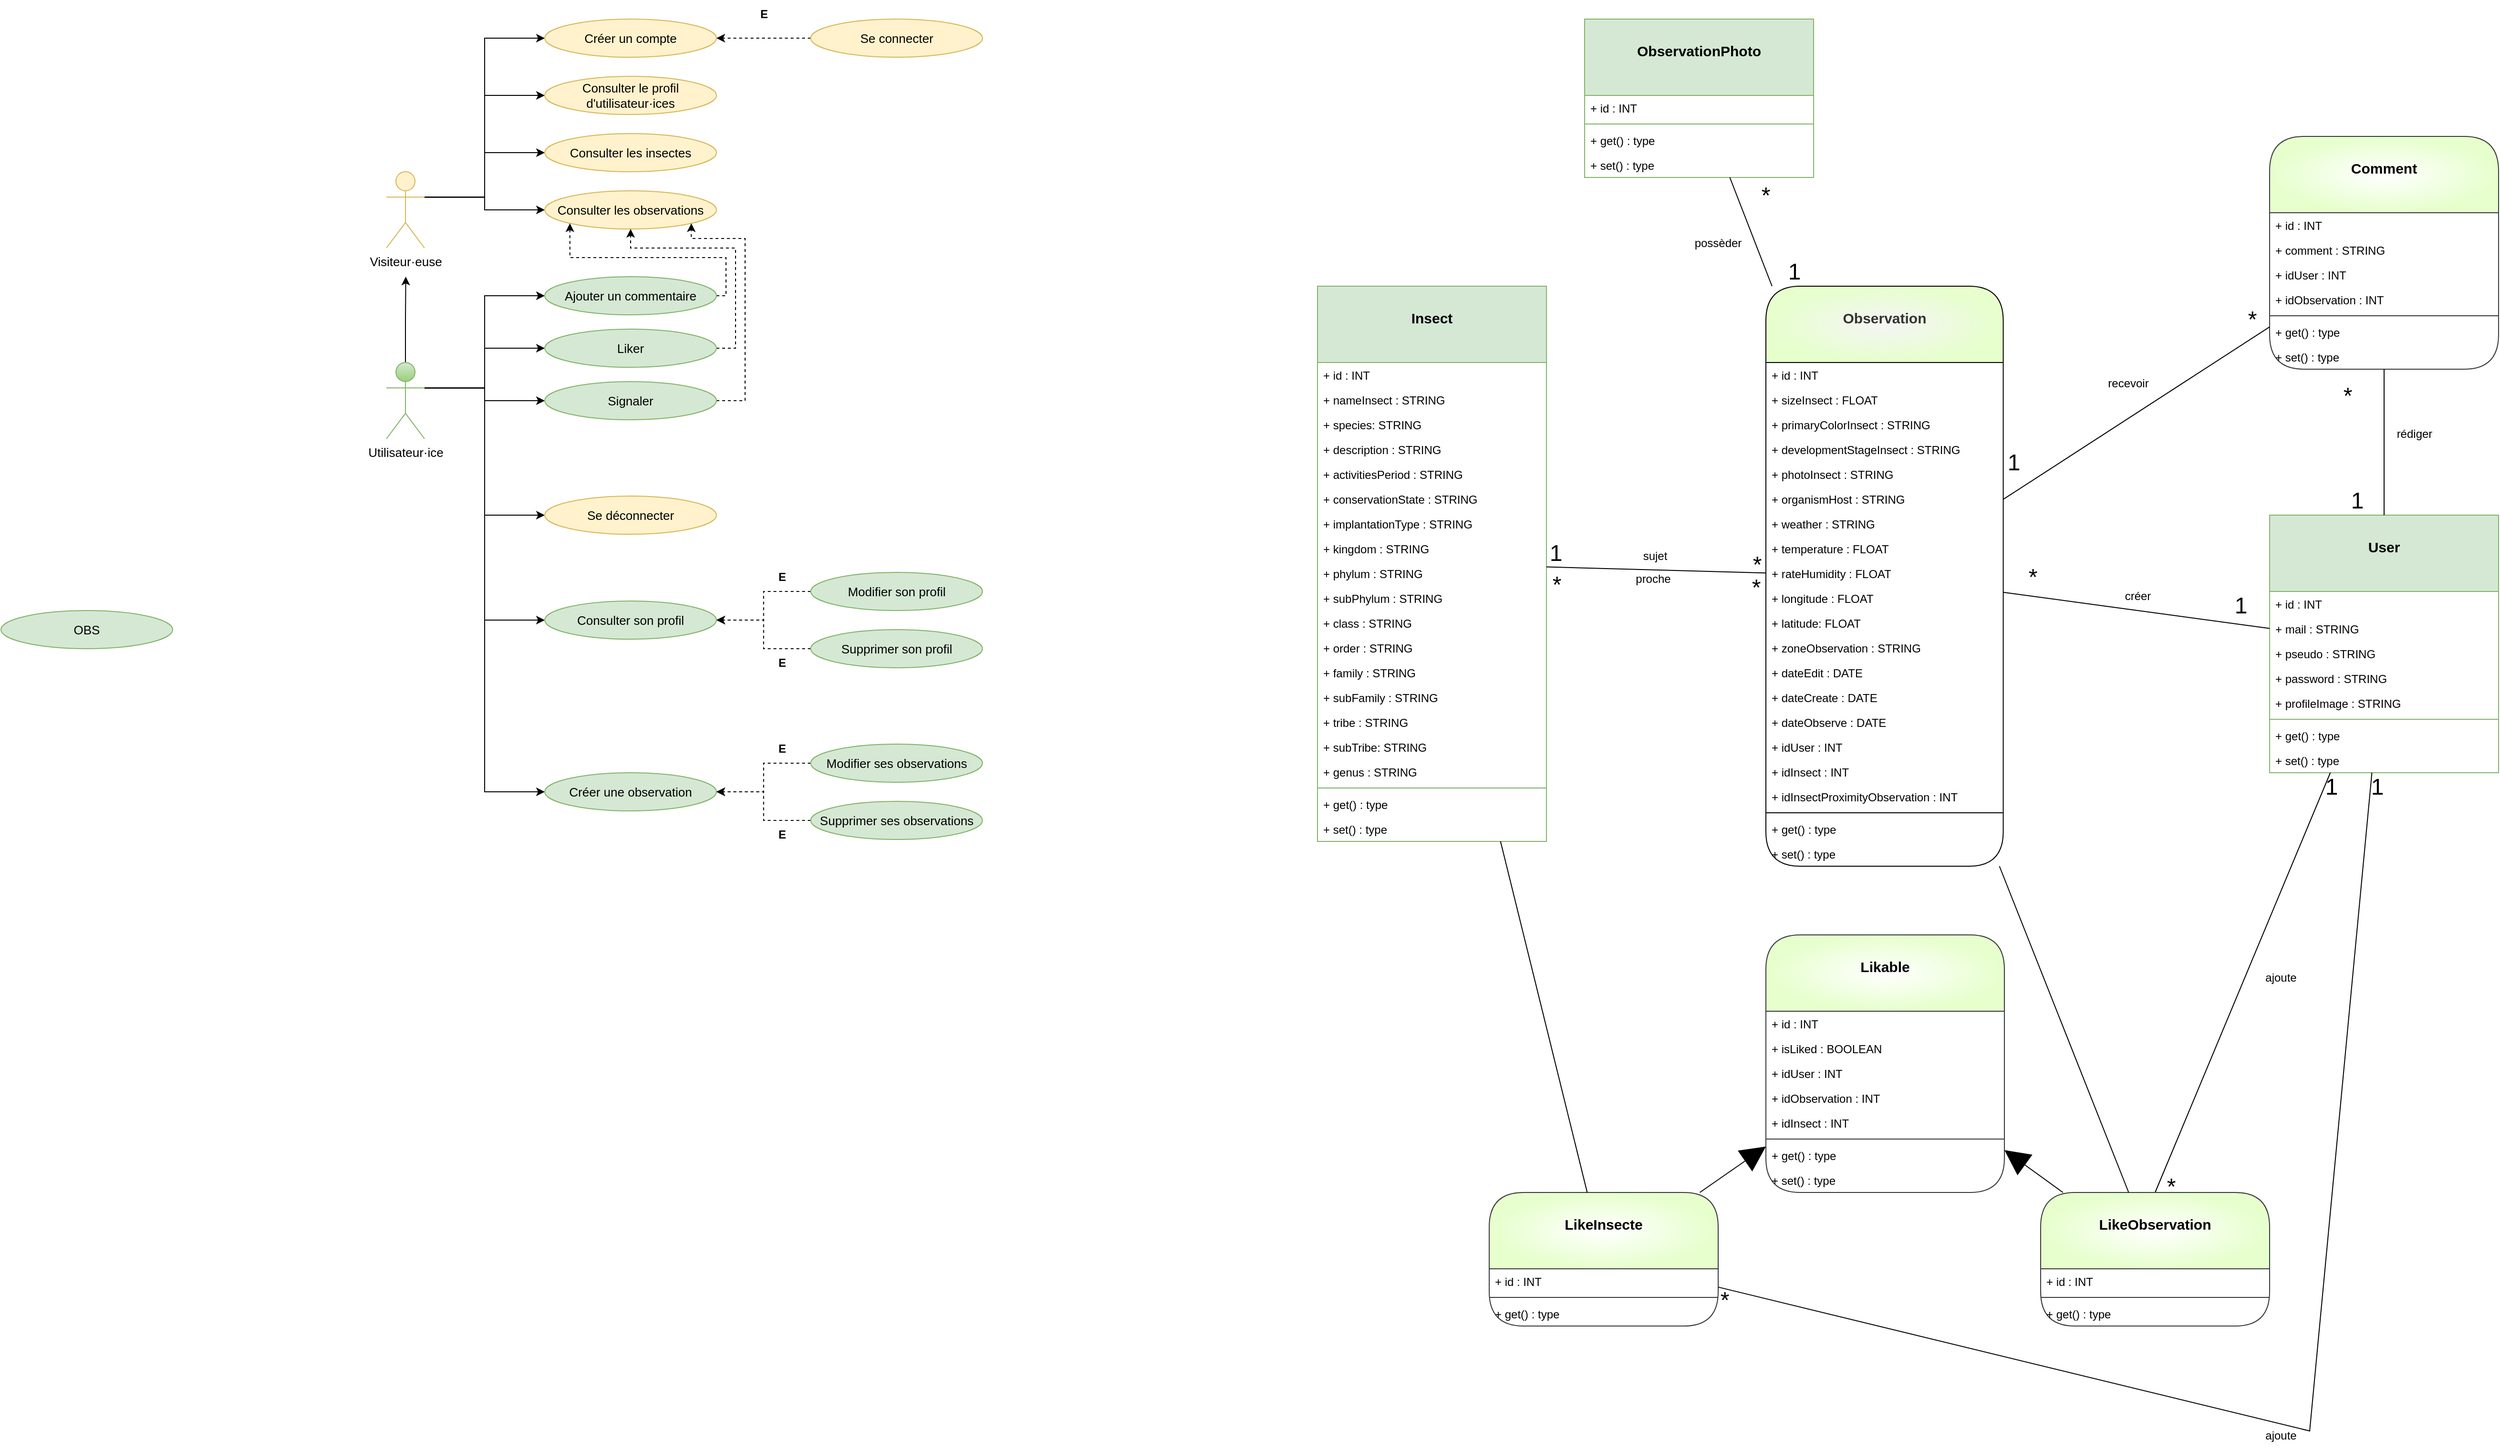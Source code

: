<mxfile version="24.7.16">
  <diagram name="Page-1" id="BztSv5vYyaznn4J2uIU8">
    <mxGraphModel dx="6563" dy="2984" grid="1" gridSize="10" guides="1" tooltips="1" connect="1" arrows="1" fold="1" page="1" pageScale="1" pageWidth="827" pageHeight="1169" math="0" shadow="0">
      <root>
        <mxCell id="0" />
        <mxCell id="1" parent="0" />
        <mxCell id="1fb4G6a68lEe6w4ixnyM-1" value="&lt;div&gt;&lt;font style=&quot;font-size: 15px;&quot;&gt;&lt;br&gt;&lt;/font&gt;&lt;/div&gt;&lt;div&gt;&lt;font style=&quot;font-size: 15px;&quot;&gt;Insect&lt;/font&gt;&lt;/div&gt;" style="swimlane;fontStyle=1;align=center;verticalAlign=top;childLayout=stackLayout;horizontal=1;startSize=80;horizontalStack=0;resizeParent=1;resizeParentMax=0;resizeLast=0;collapsible=1;marginBottom=0;whiteSpace=wrap;html=1;fillColor=#d5e8d4;strokeColor=#82b366;" parent="1" vertex="1">
          <mxGeometry x="1090" y="540" width="240" height="582" as="geometry" />
        </mxCell>
        <mxCell id="1fb4G6a68lEe6w4ixnyM-2" value="+ id : INT" style="text;strokeColor=none;fillColor=none;align=left;verticalAlign=top;spacingLeft=4;spacingRight=4;overflow=hidden;rotatable=0;points=[[0,0.5],[1,0.5]];portConstraint=eastwest;whiteSpace=wrap;html=1;" parent="1fb4G6a68lEe6w4ixnyM-1" vertex="1">
          <mxGeometry y="80" width="240" height="26" as="geometry" />
        </mxCell>
        <mxCell id="1fb4G6a68lEe6w4ixnyM-3" value="+ nameInsect : STRING" style="text;strokeColor=none;fillColor=none;align=left;verticalAlign=top;spacingLeft=4;spacingRight=4;overflow=hidden;rotatable=0;points=[[0,0.5],[1,0.5]];portConstraint=eastwest;whiteSpace=wrap;html=1;" parent="1fb4G6a68lEe6w4ixnyM-1" vertex="1">
          <mxGeometry y="106" width="240" height="26" as="geometry" />
        </mxCell>
        <mxCell id="1fb4G6a68lEe6w4ixnyM-4" value="+ species: STRING" style="text;strokeColor=none;fillColor=none;align=left;verticalAlign=top;spacingLeft=4;spacingRight=4;overflow=hidden;rotatable=0;points=[[0,0.5],[1,0.5]];portConstraint=eastwest;whiteSpace=wrap;html=1;" parent="1fb4G6a68lEe6w4ixnyM-1" vertex="1">
          <mxGeometry y="132" width="240" height="26" as="geometry" />
        </mxCell>
        <mxCell id="1fb4G6a68lEe6w4ixnyM-57" value="+ description : STRING" style="text;strokeColor=none;fillColor=none;align=left;verticalAlign=top;spacingLeft=4;spacingRight=4;overflow=hidden;rotatable=0;points=[[0,0.5],[1,0.5]];portConstraint=eastwest;whiteSpace=wrap;html=1;" parent="1fb4G6a68lEe6w4ixnyM-1" vertex="1">
          <mxGeometry y="158" width="240" height="26" as="geometry" />
        </mxCell>
        <mxCell id="1fb4G6a68lEe6w4ixnyM-35" value="+ activitiesPeriod : STRING" style="text;strokeColor=none;fillColor=none;align=left;verticalAlign=top;spacingLeft=4;spacingRight=4;overflow=hidden;rotatable=0;points=[[0,0.5],[1,0.5]];portConstraint=eastwest;whiteSpace=wrap;html=1;" parent="1fb4G6a68lEe6w4ixnyM-1" vertex="1">
          <mxGeometry y="184" width="240" height="26" as="geometry" />
        </mxCell>
        <mxCell id="1fb4G6a68lEe6w4ixnyM-62" value="+ conservationState : STRING" style="text;strokeColor=none;fillColor=none;align=left;verticalAlign=top;spacingLeft=4;spacingRight=4;overflow=hidden;rotatable=0;points=[[0,0.5],[1,0.5]];portConstraint=eastwest;whiteSpace=wrap;html=1;" parent="1fb4G6a68lEe6w4ixnyM-1" vertex="1">
          <mxGeometry y="210" width="240" height="26" as="geometry" />
        </mxCell>
        <mxCell id="1fb4G6a68lEe6w4ixnyM-63" value="+ implantationType : STRING" style="text;strokeColor=none;fillColor=none;align=left;verticalAlign=top;spacingLeft=4;spacingRight=4;overflow=hidden;rotatable=0;points=[[0,0.5],[1,0.5]];portConstraint=eastwest;whiteSpace=wrap;html=1;" parent="1fb4G6a68lEe6w4ixnyM-1" vertex="1">
          <mxGeometry y="236" width="240" height="26" as="geometry" />
        </mxCell>
        <mxCell id="1fb4G6a68lEe6w4ixnyM-5" value="+ kingdom : STRING" style="text;align=left;verticalAlign=top;spacingLeft=4;spacingRight=4;overflow=hidden;rotatable=0;points=[[0,0.5],[1,0.5]];portConstraint=eastwest;whiteSpace=wrap;html=1;" parent="1fb4G6a68lEe6w4ixnyM-1" vertex="1">
          <mxGeometry y="262" width="240" height="26" as="geometry" />
        </mxCell>
        <mxCell id="1fb4G6a68lEe6w4ixnyM-6" value="+ phylum : STRING" style="text;align=left;verticalAlign=top;spacingLeft=4;spacingRight=4;overflow=hidden;rotatable=0;points=[[0,0.5],[1,0.5]];portConstraint=eastwest;whiteSpace=wrap;html=1;" parent="1fb4G6a68lEe6w4ixnyM-1" vertex="1">
          <mxGeometry y="288" width="240" height="26" as="geometry" />
        </mxCell>
        <mxCell id="1fb4G6a68lEe6w4ixnyM-58" value="+ subPhylum : STRING" style="text;align=left;verticalAlign=top;spacingLeft=4;spacingRight=4;overflow=hidden;rotatable=0;points=[[0,0.5],[1,0.5]];portConstraint=eastwest;whiteSpace=wrap;html=1;" parent="1fb4G6a68lEe6w4ixnyM-1" vertex="1">
          <mxGeometry y="314" width="240" height="26" as="geometry" />
        </mxCell>
        <mxCell id="1fb4G6a68lEe6w4ixnyM-7" value="+&amp;nbsp;class : STRING" style="text;align=left;verticalAlign=top;spacingLeft=4;spacingRight=4;overflow=hidden;rotatable=0;points=[[0,0.5],[1,0.5]];portConstraint=eastwest;whiteSpace=wrap;html=1;" parent="1fb4G6a68lEe6w4ixnyM-1" vertex="1">
          <mxGeometry y="340" width="240" height="26" as="geometry" />
        </mxCell>
        <mxCell id="1fb4G6a68lEe6w4ixnyM-8" value="+&amp;nbsp;order : STRING" style="text;align=left;verticalAlign=top;spacingLeft=4;spacingRight=4;overflow=hidden;rotatable=0;points=[[0,0.5],[1,0.5]];portConstraint=eastwest;whiteSpace=wrap;html=1;" parent="1fb4G6a68lEe6w4ixnyM-1" vertex="1">
          <mxGeometry y="366" width="240" height="26" as="geometry" />
        </mxCell>
        <mxCell id="1fb4G6a68lEe6w4ixnyM-11" value="+&amp;nbsp;family : STRING" style="text;align=left;verticalAlign=top;spacingLeft=4;spacingRight=4;overflow=hidden;rotatable=0;points=[[0,0.5],[1,0.5]];portConstraint=eastwest;whiteSpace=wrap;html=1;" parent="1fb4G6a68lEe6w4ixnyM-1" vertex="1">
          <mxGeometry y="392" width="240" height="26" as="geometry" />
        </mxCell>
        <mxCell id="1fb4G6a68lEe6w4ixnyM-59" value="+ subFamily : STRING" style="text;align=left;verticalAlign=top;spacingLeft=4;spacingRight=4;overflow=hidden;rotatable=0;points=[[0,0.5],[1,0.5]];portConstraint=eastwest;whiteSpace=wrap;html=1;" parent="1fb4G6a68lEe6w4ixnyM-1" vertex="1">
          <mxGeometry y="418" width="240" height="26" as="geometry" />
        </mxCell>
        <mxCell id="1fb4G6a68lEe6w4ixnyM-60" value="+ tribe : STRING" style="text;align=left;verticalAlign=top;spacingLeft=4;spacingRight=4;overflow=hidden;rotatable=0;points=[[0,0.5],[1,0.5]];portConstraint=eastwest;whiteSpace=wrap;html=1;" parent="1fb4G6a68lEe6w4ixnyM-1" vertex="1">
          <mxGeometry y="444" width="240" height="26" as="geometry" />
        </mxCell>
        <mxCell id="1fb4G6a68lEe6w4ixnyM-61" value="+ subTribe: STRING" style="text;align=left;verticalAlign=top;spacingLeft=4;spacingRight=4;overflow=hidden;rotatable=0;points=[[0,0.5],[1,0.5]];portConstraint=eastwest;whiteSpace=wrap;html=1;" parent="1fb4G6a68lEe6w4ixnyM-1" vertex="1">
          <mxGeometry y="470" width="240" height="26" as="geometry" />
        </mxCell>
        <mxCell id="1fb4G6a68lEe6w4ixnyM-10" value="+ genus : STRING" style="text;align=left;verticalAlign=top;spacingLeft=4;spacingRight=4;overflow=hidden;rotatable=0;points=[[0,0.5],[1,0.5]];portConstraint=eastwest;whiteSpace=wrap;html=1;" parent="1fb4G6a68lEe6w4ixnyM-1" vertex="1">
          <mxGeometry y="496" width="240" height="26" as="geometry" />
        </mxCell>
        <mxCell id="1fb4G6a68lEe6w4ixnyM-12" value="" style="line;strokeWidth=1;fillColor=none;align=left;verticalAlign=middle;spacingTop=-1;spacingLeft=3;spacingRight=3;rotatable=0;labelPosition=right;points=[];portConstraint=eastwest;strokeColor=inherit;" parent="1fb4G6a68lEe6w4ixnyM-1" vertex="1">
          <mxGeometry y="522" width="240" height="8" as="geometry" />
        </mxCell>
        <mxCell id="1fb4G6a68lEe6w4ixnyM-13" value="+ get() : type" style="text;strokeColor=none;fillColor=none;align=left;verticalAlign=top;spacingLeft=4;spacingRight=4;overflow=hidden;rotatable=0;points=[[0,0.5],[1,0.5]];portConstraint=eastwest;whiteSpace=wrap;html=1;" parent="1fb4G6a68lEe6w4ixnyM-1" vertex="1">
          <mxGeometry y="530" width="240" height="26" as="geometry" />
        </mxCell>
        <mxCell id="XJs-50ZHC66t2jsVd8uo-133" value="+ set() : type" style="text;strokeColor=none;fillColor=none;align=left;verticalAlign=top;spacingLeft=4;spacingRight=4;overflow=hidden;rotatable=0;points=[[0,0.5],[1,0.5]];portConstraint=eastwest;whiteSpace=wrap;html=1;" parent="1fb4G6a68lEe6w4ixnyM-1" vertex="1">
          <mxGeometry y="556" width="240" height="26" as="geometry" />
        </mxCell>
        <mxCell id="1fb4G6a68lEe6w4ixnyM-14" value="&lt;div style=&quot;font-size: 15px;&quot;&gt;&lt;font style=&quot;font-size: 15px;&quot;&gt;&lt;br&gt;&lt;/font&gt;&lt;/div&gt;&lt;div style=&quot;font-size: 15px;&quot;&gt;&lt;font style=&quot;font-size: 15px;&quot;&gt;&lt;font style=&quot;font-size: 15px;&quot;&gt;User&lt;/font&gt;&lt;br&gt;&lt;/font&gt;&lt;/div&gt;" style="swimlane;fontStyle=1;align=center;verticalAlign=top;childLayout=stackLayout;horizontal=1;startSize=80;horizontalStack=0;resizeParent=1;resizeParentMax=0;resizeLast=0;collapsible=1;marginBottom=0;whiteSpace=wrap;html=1;fillColor=#d5e8d4;strokeColor=#82b366;" parent="1" vertex="1">
          <mxGeometry x="2088" y="780" width="240" height="270" as="geometry" />
        </mxCell>
        <mxCell id="1fb4G6a68lEe6w4ixnyM-15" value="+ id : INT" style="text;strokeColor=none;fillColor=none;align=left;verticalAlign=top;spacingLeft=4;spacingRight=4;overflow=hidden;rotatable=0;points=[[0,0.5],[1,0.5]];portConstraint=eastwest;whiteSpace=wrap;html=1;" parent="1fb4G6a68lEe6w4ixnyM-14" vertex="1">
          <mxGeometry y="80" width="240" height="26" as="geometry" />
        </mxCell>
        <mxCell id="1fb4G6a68lEe6w4ixnyM-16" value="+ mail : STRING" style="text;strokeColor=none;fillColor=none;align=left;verticalAlign=top;spacingLeft=4;spacingRight=4;overflow=hidden;rotatable=0;points=[[0,0.5],[1,0.5]];portConstraint=eastwest;whiteSpace=wrap;html=1;" parent="1fb4G6a68lEe6w4ixnyM-14" vertex="1">
          <mxGeometry y="106" width="240" height="26" as="geometry" />
        </mxCell>
        <mxCell id="1fb4G6a68lEe6w4ixnyM-17" value="+ pseudo : STRING" style="text;strokeColor=none;fillColor=none;align=left;verticalAlign=top;spacingLeft=4;spacingRight=4;overflow=hidden;rotatable=0;points=[[0,0.5],[1,0.5]];portConstraint=eastwest;whiteSpace=wrap;html=1;" parent="1fb4G6a68lEe6w4ixnyM-14" vertex="1">
          <mxGeometry y="132" width="240" height="26" as="geometry" />
        </mxCell>
        <mxCell id="1fb4G6a68lEe6w4ixnyM-18" value="+ password : STRING" style="text;strokeColor=none;fillColor=none;align=left;verticalAlign=top;spacingLeft=4;spacingRight=4;overflow=hidden;rotatable=0;points=[[0,0.5],[1,0.5]];portConstraint=eastwest;whiteSpace=wrap;html=1;" parent="1fb4G6a68lEe6w4ixnyM-14" vertex="1">
          <mxGeometry y="158" width="240" height="26" as="geometry" />
        </mxCell>
        <mxCell id="1fb4G6a68lEe6w4ixnyM-19" value="+ profileImage : STRING" style="text;strokeColor=none;fillColor=none;align=left;verticalAlign=top;spacingLeft=4;spacingRight=4;overflow=hidden;rotatable=0;points=[[0,0.5],[1,0.5]];portConstraint=eastwest;whiteSpace=wrap;html=1;" parent="1fb4G6a68lEe6w4ixnyM-14" vertex="1">
          <mxGeometry y="184" width="240" height="26" as="geometry" />
        </mxCell>
        <mxCell id="1fb4G6a68lEe6w4ixnyM-20" value="" style="line;strokeWidth=1;fillColor=none;align=left;verticalAlign=middle;spacingTop=-1;spacingLeft=3;spacingRight=3;rotatable=0;labelPosition=right;points=[];portConstraint=eastwest;strokeColor=inherit;" parent="1fb4G6a68lEe6w4ixnyM-14" vertex="1">
          <mxGeometry y="210" width="240" height="8" as="geometry" />
        </mxCell>
        <mxCell id="XJs-50ZHC66t2jsVd8uo-139" value="+ get() : type" style="text;strokeColor=none;fillColor=none;align=left;verticalAlign=top;spacingLeft=4;spacingRight=4;overflow=hidden;rotatable=0;points=[[0,0.5],[1,0.5]];portConstraint=eastwest;whiteSpace=wrap;html=1;" parent="1fb4G6a68lEe6w4ixnyM-14" vertex="1">
          <mxGeometry y="218" width="240" height="26" as="geometry" />
        </mxCell>
        <mxCell id="XJs-50ZHC66t2jsVd8uo-140" value="+ set() : type" style="text;strokeColor=none;fillColor=none;align=left;verticalAlign=top;spacingLeft=4;spacingRight=4;overflow=hidden;rotatable=0;points=[[0,0.5],[1,0.5]];portConstraint=eastwest;whiteSpace=wrap;html=1;" parent="1fb4G6a68lEe6w4ixnyM-14" vertex="1">
          <mxGeometry y="244" width="240" height="26" as="geometry" />
        </mxCell>
        <mxCell id="1fb4G6a68lEe6w4ixnyM-85" value="&lt;div style=&quot;font-size: 15px;&quot;&gt;&lt;br&gt;&lt;/div&gt;&lt;div style=&quot;font-size: 15px;&quot;&gt;Observation&lt;br&gt;&lt;/div&gt;" style="swimlane;fontStyle=1;align=center;verticalAlign=top;childLayout=stackLayout;horizontal=1;startSize=80;horizontalStack=0;resizeParent=1;resizeParentMax=0;resizeLast=0;collapsible=1;marginBottom=0;whiteSpace=wrap;html=1;rounded=1;shadow=0;glass=0;fillColor=#f5f5f5;fontColor=#333333;strokeColor=default;gradientColor=#E6FFCC;gradientDirection=radial;swimlaneFillColor=none;" parent="1" vertex="1">
          <mxGeometry x="1560" y="540" width="248.79" height="608" as="geometry" />
        </mxCell>
        <mxCell id="1fb4G6a68lEe6w4ixnyM-30" value="+ id : INT" style="text;strokeColor=none;fillColor=none;align=left;verticalAlign=top;spacingLeft=4;spacingRight=4;overflow=hidden;rotatable=0;points=[[0,0.5],[1,0.5]];portConstraint=eastwest;whiteSpace=wrap;html=1;" parent="1fb4G6a68lEe6w4ixnyM-85" vertex="1">
          <mxGeometry y="80" width="248.79" height="26" as="geometry" />
        </mxCell>
        <mxCell id="1fb4G6a68lEe6w4ixnyM-34" value="+ sizeInsect : FLOAT" style="text;strokeColor=none;fillColor=none;align=left;verticalAlign=top;spacingLeft=4;spacingRight=4;overflow=hidden;rotatable=0;points=[[0,0.5],[1,0.5]];portConstraint=eastwest;whiteSpace=wrap;html=1;" parent="1fb4G6a68lEe6w4ixnyM-85" vertex="1">
          <mxGeometry y="106" width="248.79" height="26" as="geometry" />
        </mxCell>
        <mxCell id="1fb4G6a68lEe6w4ixnyM-33" value="+ primaryColorInsect : STRING" style="text;strokeColor=none;fillColor=none;align=left;verticalAlign=top;spacingLeft=4;spacingRight=4;overflow=hidden;rotatable=0;points=[[0,0.5],[1,0.5]];portConstraint=eastwest;whiteSpace=wrap;html=1;" parent="1fb4G6a68lEe6w4ixnyM-85" vertex="1">
          <mxGeometry y="132" width="248.79" height="26" as="geometry" />
        </mxCell>
        <mxCell id="1fb4G6a68lEe6w4ixnyM-36" value="+ developmentStageInsect : STRING" style="text;strokeColor=none;fillColor=none;align=left;verticalAlign=top;spacingLeft=4;spacingRight=4;overflow=hidden;rotatable=0;points=[[0,0.5],[1,0.5]];portConstraint=eastwest;whiteSpace=wrap;html=1;" parent="1fb4G6a68lEe6w4ixnyM-85" vertex="1">
          <mxGeometry y="158" width="248.79" height="26" as="geometry" />
        </mxCell>
        <mxCell id="1fb4G6a68lEe6w4ixnyM-37" value="+ photoInsect : STRING" style="text;align=left;verticalAlign=top;spacingLeft=4;spacingRight=4;overflow=hidden;rotatable=0;points=[[0,0.5],[1,0.5]];portConstraint=eastwest;whiteSpace=wrap;html=1;" parent="1fb4G6a68lEe6w4ixnyM-85" vertex="1">
          <mxGeometry y="184" width="248.79" height="26" as="geometry" />
        </mxCell>
        <mxCell id="1fb4G6a68lEe6w4ixnyM-39" value="+&amp;nbsp;organismHost : STRING" style="text;strokeColor=none;fillColor=none;align=left;verticalAlign=top;spacingLeft=4;spacingRight=4;overflow=hidden;rotatable=0;points=[[0,0.5],[1,0.5]];portConstraint=eastwest;whiteSpace=wrap;html=1;" parent="1fb4G6a68lEe6w4ixnyM-85" vertex="1">
          <mxGeometry y="210" width="248.79" height="26" as="geometry" />
        </mxCell>
        <mxCell id="1fb4G6a68lEe6w4ixnyM-47" value="+ weather : STRING" style="text;strokeColor=none;fillColor=none;align=left;verticalAlign=top;spacingLeft=4;spacingRight=4;overflow=hidden;rotatable=0;points=[[0,0.5],[1,0.5]];portConstraint=eastwest;whiteSpace=wrap;html=1;" parent="1fb4G6a68lEe6w4ixnyM-85" vertex="1">
          <mxGeometry y="236" width="248.79" height="26" as="geometry" />
        </mxCell>
        <mxCell id="1fb4G6a68lEe6w4ixnyM-46" value="+&amp;nbsp;temperature : FLOAT" style="text;strokeColor=none;fillColor=none;align=left;verticalAlign=top;spacingLeft=4;spacingRight=4;overflow=hidden;rotatable=0;points=[[0,0.5],[1,0.5]];portConstraint=eastwest;whiteSpace=wrap;html=1;" parent="1fb4G6a68lEe6w4ixnyM-85" vertex="1">
          <mxGeometry y="262" width="248.79" height="26" as="geometry" />
        </mxCell>
        <mxCell id="1fb4G6a68lEe6w4ixnyM-45" value="+ rateHumidity : FLOAT" style="text;strokeColor=none;fillColor=none;align=left;verticalAlign=top;spacingLeft=4;spacingRight=4;overflow=hidden;rotatable=0;points=[[0,0.5],[1,0.5]];portConstraint=eastwest;whiteSpace=wrap;html=1;" parent="1fb4G6a68lEe6w4ixnyM-85" vertex="1">
          <mxGeometry y="288" width="248.79" height="26" as="geometry" />
        </mxCell>
        <mxCell id="1fb4G6a68lEe6w4ixnyM-44" value="+&amp;nbsp;longitude : FLOAT" style="text;strokeColor=none;fillColor=none;align=left;verticalAlign=top;spacingLeft=4;spacingRight=4;overflow=hidden;rotatable=0;points=[[0,0.5],[1,0.5]];portConstraint=eastwest;whiteSpace=wrap;html=1;" parent="1fb4G6a68lEe6w4ixnyM-85" vertex="1">
          <mxGeometry y="314" width="248.79" height="26" as="geometry" />
        </mxCell>
        <mxCell id="1fb4G6a68lEe6w4ixnyM-43" value="+&amp;nbsp;latitude: FLOAT" style="text;strokeColor=none;fillColor=none;align=left;verticalAlign=top;spacingLeft=4;spacingRight=4;overflow=hidden;rotatable=0;points=[[0,0.5],[1,0.5]];portConstraint=eastwest;whiteSpace=wrap;html=1;" parent="1fb4G6a68lEe6w4ixnyM-85" vertex="1">
          <mxGeometry y="340" width="248.79" height="26" as="geometry" />
        </mxCell>
        <mxCell id="1fb4G6a68lEe6w4ixnyM-42" value="+&amp;nbsp;zoneObservation : STRING" style="text;strokeColor=none;fillColor=none;align=left;verticalAlign=top;spacingLeft=4;spacingRight=4;overflow=hidden;rotatable=0;points=[[0,0.5],[1,0.5]];portConstraint=eastwest;whiteSpace=wrap;html=1;" parent="1fb4G6a68lEe6w4ixnyM-85" vertex="1">
          <mxGeometry y="366" width="248.79" height="26" as="geometry" />
        </mxCell>
        <mxCell id="1fb4G6a68lEe6w4ixnyM-51" value="+&amp;nbsp;dateEdit : DATE" style="text;strokeColor=none;fillColor=none;align=left;verticalAlign=top;spacingLeft=4;spacingRight=4;overflow=hidden;rotatable=0;points=[[0,0.5],[1,0.5]];portConstraint=eastwest;whiteSpace=wrap;html=1;" parent="1fb4G6a68lEe6w4ixnyM-85" vertex="1">
          <mxGeometry y="392" width="248.79" height="26" as="geometry" />
        </mxCell>
        <mxCell id="1fb4G6a68lEe6w4ixnyM-50" value="+&amp;nbsp;dateCreate : DATE" style="text;strokeColor=none;fillColor=none;align=left;verticalAlign=top;spacingLeft=4;spacingRight=4;overflow=hidden;rotatable=0;points=[[0,0.5],[1,0.5]];portConstraint=eastwest;whiteSpace=wrap;html=1;" parent="1fb4G6a68lEe6w4ixnyM-85" vertex="1">
          <mxGeometry y="418" width="248.79" height="26" as="geometry" />
        </mxCell>
        <mxCell id="1fb4G6a68lEe6w4ixnyM-49" value="+&amp;nbsp;dateObserve : DATE" style="text;strokeColor=none;fillColor=none;align=left;verticalAlign=top;spacingLeft=4;spacingRight=4;overflow=hidden;rotatable=0;points=[[0,0.5],[1,0.5]];portConstraint=eastwest;whiteSpace=wrap;html=1;" parent="1fb4G6a68lEe6w4ixnyM-85" vertex="1">
          <mxGeometry y="444" width="248.79" height="26" as="geometry" />
        </mxCell>
        <mxCell id="1fb4G6a68lEe6w4ixnyM-54" value="+ idUser : INT" style="text;strokeColor=none;fillColor=none;align=left;verticalAlign=top;spacingLeft=4;spacingRight=4;overflow=hidden;rotatable=0;points=[[0,0.5],[1,0.5]];portConstraint=eastwest;whiteSpace=wrap;html=1;" parent="1fb4G6a68lEe6w4ixnyM-85" vertex="1">
          <mxGeometry y="470" width="248.79" height="26" as="geometry" />
        </mxCell>
        <mxCell id="1fb4G6a68lEe6w4ixnyM-53" value="+ idInsect : INT" style="text;strokeColor=none;fillColor=none;align=left;verticalAlign=top;spacingLeft=4;spacingRight=4;overflow=hidden;rotatable=0;points=[[0,0.5],[1,0.5]];portConstraint=eastwest;whiteSpace=wrap;html=1;" parent="1fb4G6a68lEe6w4ixnyM-85" vertex="1">
          <mxGeometry y="496" width="248.79" height="26" as="geometry" />
        </mxCell>
        <mxCell id="1fb4G6a68lEe6w4ixnyM-40" value="+ idInsectProximityObservation : INT" style="text;align=left;verticalAlign=top;spacingLeft=4;spacingRight=4;overflow=hidden;rotatable=0;points=[[0,0.5],[1,0.5]];portConstraint=eastwest;whiteSpace=wrap;html=1;" parent="1fb4G6a68lEe6w4ixnyM-85" vertex="1">
          <mxGeometry y="522" width="248.79" height="26" as="geometry" />
        </mxCell>
        <mxCell id="1fb4G6a68lEe6w4ixnyM-87" value="" style="line;strokeWidth=1;fillColor=none;align=left;verticalAlign=middle;spacingTop=-1;spacingLeft=3;spacingRight=3;rotatable=0;labelPosition=right;points=[];portConstraint=eastwest;strokeColor=inherit;" parent="1fb4G6a68lEe6w4ixnyM-85" vertex="1">
          <mxGeometry y="548" width="248.79" height="8" as="geometry" />
        </mxCell>
        <mxCell id="XJs-50ZHC66t2jsVd8uo-134" value="+ get() : type" style="text;strokeColor=none;fillColor=none;align=left;verticalAlign=top;spacingLeft=4;spacingRight=4;overflow=hidden;rotatable=0;points=[[0,0.5],[1,0.5]];portConstraint=eastwest;whiteSpace=wrap;html=1;" parent="1fb4G6a68lEe6w4ixnyM-85" vertex="1">
          <mxGeometry y="556" width="248.79" height="26" as="geometry" />
        </mxCell>
        <mxCell id="XJs-50ZHC66t2jsVd8uo-135" value="+ set() : type" style="text;strokeColor=none;fillColor=none;align=left;verticalAlign=top;spacingLeft=4;spacingRight=4;overflow=hidden;rotatable=0;points=[[0,0.5],[1,0.5]];portConstraint=eastwest;whiteSpace=wrap;html=1;" parent="1fb4G6a68lEe6w4ixnyM-85" vertex="1">
          <mxGeometry y="582" width="248.79" height="26" as="geometry" />
        </mxCell>
        <mxCell id="XJs-50ZHC66t2jsVd8uo-6" style="edgeStyle=orthogonalEdgeStyle;rounded=0;orthogonalLoop=1;jettySize=auto;html=1;exitX=1;exitY=0.333;exitDx=0;exitDy=0;exitPerimeter=0;entryX=0;entryY=0.5;entryDx=0;entryDy=0;" parent="1" source="XJs-50ZHC66t2jsVd8uo-1" target="XJs-50ZHC66t2jsVd8uo-2" edge="1">
          <mxGeometry relative="1" as="geometry" />
        </mxCell>
        <mxCell id="XJs-50ZHC66t2jsVd8uo-17" style="edgeStyle=orthogonalEdgeStyle;rounded=0;orthogonalLoop=1;jettySize=auto;html=1;exitX=0.5;exitY=0;exitDx=0;exitDy=0;exitPerimeter=0;" parent="1" source="XJs-50ZHC66t2jsVd8uo-1" edge="1">
          <mxGeometry relative="1" as="geometry">
            <mxPoint x="134.333" y="530" as="targetPoint" />
          </mxGeometry>
        </mxCell>
        <mxCell id="XJs-50ZHC66t2jsVd8uo-24" style="edgeStyle=orthogonalEdgeStyle;rounded=0;orthogonalLoop=1;jettySize=auto;html=1;exitX=1;exitY=0.333;exitDx=0;exitDy=0;exitPerimeter=0;entryX=0;entryY=0.5;entryDx=0;entryDy=0;" parent="1" source="XJs-50ZHC66t2jsVd8uo-1" target="XJs-50ZHC66t2jsVd8uo-16" edge="1">
          <mxGeometry relative="1" as="geometry" />
        </mxCell>
        <mxCell id="XJs-50ZHC66t2jsVd8uo-43" style="edgeStyle=orthogonalEdgeStyle;rounded=0;orthogonalLoop=1;jettySize=auto;html=1;exitX=1;exitY=0.333;exitDx=0;exitDy=0;exitPerimeter=0;entryX=0;entryY=0.5;entryDx=0;entryDy=0;" parent="1" source="XJs-50ZHC66t2jsVd8uo-1" target="XJs-50ZHC66t2jsVd8uo-38" edge="1">
          <mxGeometry relative="1" as="geometry" />
        </mxCell>
        <mxCell id="XJs-50ZHC66t2jsVd8uo-58" style="edgeStyle=orthogonalEdgeStyle;rounded=0;orthogonalLoop=1;jettySize=auto;html=1;exitX=1;exitY=0.333;exitDx=0;exitDy=0;exitPerimeter=0;entryX=0;entryY=0.5;entryDx=0;entryDy=0;" parent="1" source="XJs-50ZHC66t2jsVd8uo-1" target="XJs-50ZHC66t2jsVd8uo-50" edge="1">
          <mxGeometry relative="1" as="geometry" />
        </mxCell>
        <mxCell id="XJs-50ZHC66t2jsVd8uo-59" style="edgeStyle=orthogonalEdgeStyle;rounded=0;orthogonalLoop=1;jettySize=auto;html=1;exitX=1;exitY=0.333;exitDx=0;exitDy=0;exitPerimeter=0;entryX=0;entryY=0.5;entryDx=0;entryDy=0;" parent="1" source="XJs-50ZHC66t2jsVd8uo-1" target="XJs-50ZHC66t2jsVd8uo-51" edge="1">
          <mxGeometry relative="1" as="geometry" />
        </mxCell>
        <mxCell id="XJs-50ZHC66t2jsVd8uo-60" style="edgeStyle=orthogonalEdgeStyle;rounded=0;orthogonalLoop=1;jettySize=auto;html=1;exitX=1;exitY=0.333;exitDx=0;exitDy=0;exitPerimeter=0;entryX=0;entryY=0.5;entryDx=0;entryDy=0;" parent="1" source="XJs-50ZHC66t2jsVd8uo-1" target="XJs-50ZHC66t2jsVd8uo-52" edge="1">
          <mxGeometry relative="1" as="geometry" />
        </mxCell>
        <mxCell id="XJs-50ZHC66t2jsVd8uo-1" value="Utilisateur·ice" style="shape=umlActor;verticalLabelPosition=bottom;verticalAlign=top;html=1;fontFamily=Helvetica;fontSize=13;fillColor=#d5e8d4;gradientColor=#97d077;strokeColor=#82b366;" parent="1" vertex="1">
          <mxGeometry x="114" y="620" width="40" height="80" as="geometry" />
        </mxCell>
        <mxCell id="XJs-50ZHC66t2jsVd8uo-2" value="Créer une observation" style="ellipse;whiteSpace=wrap;html=1;fontFamily=Helvetica;fontSize=13;fillColor=#d5e8d4;strokeColor=#82b366;" parent="1" vertex="1">
          <mxGeometry x="280" y="1050" width="180" height="40" as="geometry" />
        </mxCell>
        <mxCell id="XJs-50ZHC66t2jsVd8uo-7" style="edgeStyle=orthogonalEdgeStyle;rounded=0;orthogonalLoop=1;jettySize=auto;html=1;exitX=0;exitY=0.5;exitDx=0;exitDy=0;entryX=1;entryY=0.5;entryDx=0;entryDy=0;dashed=1;" parent="1" source="XJs-50ZHC66t2jsVd8uo-3" target="XJs-50ZHC66t2jsVd8uo-2" edge="1">
          <mxGeometry relative="1" as="geometry" />
        </mxCell>
        <mxCell id="XJs-50ZHC66t2jsVd8uo-3" value="Modifier ses observations" style="ellipse;whiteSpace=wrap;html=1;fontFamily=Helvetica;fontSize=13;fillColor=#d5e8d4;strokeColor=#82b366;" parent="1" vertex="1">
          <mxGeometry x="558.79" y="1020" width="180" height="40" as="geometry" />
        </mxCell>
        <mxCell id="XJs-50ZHC66t2jsVd8uo-8" style="edgeStyle=orthogonalEdgeStyle;rounded=0;orthogonalLoop=1;jettySize=auto;html=1;exitX=0;exitY=0.5;exitDx=0;exitDy=0;dashed=1;" parent="1" source="XJs-50ZHC66t2jsVd8uo-5" target="XJs-50ZHC66t2jsVd8uo-2" edge="1">
          <mxGeometry relative="1" as="geometry" />
        </mxCell>
        <mxCell id="XJs-50ZHC66t2jsVd8uo-5" value="&lt;font style=&quot;font-size: 13px;&quot;&gt;Supprimer ses observations&lt;/font&gt;" style="ellipse;whiteSpace=wrap;html=1;fontFamily=Helvetica;fontSize=13;fillColor=#d5e8d4;strokeColor=#82b366;" parent="1" vertex="1">
          <mxGeometry x="558.79" y="1080" width="180" height="40" as="geometry" />
        </mxCell>
        <mxCell id="XJs-50ZHC66t2jsVd8uo-9" value="E" style="text;html=1;align=center;verticalAlign=middle;whiteSpace=wrap;rounded=0;fillColor=none;fontStyle=1;" parent="1" vertex="1">
          <mxGeometry x="498.79" y="1010" width="60" height="30" as="geometry" />
        </mxCell>
        <mxCell id="XJs-50ZHC66t2jsVd8uo-11" value="E" style="text;html=1;align=center;verticalAlign=middle;whiteSpace=wrap;rounded=0;fillColor=none;fontStyle=1;" parent="1" vertex="1">
          <mxGeometry x="498.79" y="1100" width="60" height="30" as="geometry" />
        </mxCell>
        <mxCell id="XJs-50ZHC66t2jsVd8uo-18" style="edgeStyle=orthogonalEdgeStyle;rounded=0;orthogonalLoop=1;jettySize=auto;html=1;exitX=1;exitY=0.333;exitDx=0;exitDy=0;exitPerimeter=0;entryX=0;entryY=0.5;entryDx=0;entryDy=0;" parent="1" source="XJs-50ZHC66t2jsVd8uo-13" target="XJs-50ZHC66t2jsVd8uo-14" edge="1">
          <mxGeometry relative="1" as="geometry" />
        </mxCell>
        <mxCell id="XJs-50ZHC66t2jsVd8uo-35" style="edgeStyle=orthogonalEdgeStyle;rounded=0;orthogonalLoop=1;jettySize=auto;html=1;exitX=1;exitY=0.333;exitDx=0;exitDy=0;exitPerimeter=0;entryX=0;entryY=0.5;entryDx=0;entryDy=0;" parent="1" source="XJs-50ZHC66t2jsVd8uo-13" target="XJs-50ZHC66t2jsVd8uo-30" edge="1">
          <mxGeometry relative="1" as="geometry" />
        </mxCell>
        <mxCell id="XJs-50ZHC66t2jsVd8uo-36" style="edgeStyle=orthogonalEdgeStyle;rounded=0;orthogonalLoop=1;jettySize=auto;html=1;exitX=1;exitY=0.333;exitDx=0;exitDy=0;exitPerimeter=0;entryX=0;entryY=0.5;entryDx=0;entryDy=0;" parent="1" source="XJs-50ZHC66t2jsVd8uo-13" target="XJs-50ZHC66t2jsVd8uo-33" edge="1">
          <mxGeometry relative="1" as="geometry" />
        </mxCell>
        <mxCell id="XJs-50ZHC66t2jsVd8uo-37" style="edgeStyle=orthogonalEdgeStyle;rounded=0;orthogonalLoop=1;jettySize=auto;html=1;exitX=1;exitY=0.333;exitDx=0;exitDy=0;exitPerimeter=0;entryX=0;entryY=0.5;entryDx=0;entryDy=0;" parent="1" source="XJs-50ZHC66t2jsVd8uo-13" target="XJs-50ZHC66t2jsVd8uo-34" edge="1">
          <mxGeometry relative="1" as="geometry" />
        </mxCell>
        <mxCell id="XJs-50ZHC66t2jsVd8uo-13" value="Visiteur·euse" style="shape=umlActor;verticalLabelPosition=bottom;verticalAlign=top;html=1;fontFamily=Helvetica;fontSize=13;fillColor=#fff2cc;strokeColor=#d6b656;" parent="1" vertex="1">
          <mxGeometry x="114" y="420" width="40" height="80" as="geometry" />
        </mxCell>
        <mxCell id="XJs-50ZHC66t2jsVd8uo-14" value="Créer un compte" style="ellipse;whiteSpace=wrap;html=1;fontFamily=Helvetica;fontSize=13;fillColor=#fff2cc;strokeColor=#d6b656;" parent="1" vertex="1">
          <mxGeometry x="280" y="260" width="180" height="40" as="geometry" />
        </mxCell>
        <mxCell id="XJs-50ZHC66t2jsVd8uo-19" style="edgeStyle=orthogonalEdgeStyle;rounded=0;orthogonalLoop=1;jettySize=auto;html=1;exitX=0;exitY=0.5;exitDx=0;exitDy=0;entryX=1;entryY=0.5;entryDx=0;entryDy=0;dashed=1;" parent="1" source="XJs-50ZHC66t2jsVd8uo-15" target="XJs-50ZHC66t2jsVd8uo-14" edge="1">
          <mxGeometry relative="1" as="geometry" />
        </mxCell>
        <mxCell id="XJs-50ZHC66t2jsVd8uo-15" value="Se connecter" style="ellipse;whiteSpace=wrap;html=1;fontFamily=Helvetica;fontSize=13;fillColor=#fff2cc;strokeColor=#d6b656;" parent="1" vertex="1">
          <mxGeometry x="558.79" y="260" width="180" height="40" as="geometry" />
        </mxCell>
        <mxCell id="XJs-50ZHC66t2jsVd8uo-16" value="Se déconnecter" style="ellipse;whiteSpace=wrap;html=1;fontFamily=Helvetica;fontSize=13;fillColor=#fff2cc;strokeColor=#d6b656;" parent="1" vertex="1">
          <mxGeometry x="280" y="760" width="180" height="40" as="geometry" />
        </mxCell>
        <mxCell id="XJs-50ZHC66t2jsVd8uo-26" value="E" style="text;html=1;align=center;verticalAlign=middle;whiteSpace=wrap;rounded=0;fillColor=none;fontStyle=1;" parent="1" vertex="1">
          <mxGeometry x="480" y="240" width="60" height="30" as="geometry" />
        </mxCell>
        <mxCell id="XJs-50ZHC66t2jsVd8uo-30" value="Consulter les insectes" style="ellipse;whiteSpace=wrap;html=1;fontFamily=Helvetica;fontSize=13;fillColor=#fff2cc;strokeColor=#d6b656;" parent="1" vertex="1">
          <mxGeometry x="280" y="380" width="180" height="40" as="geometry" />
        </mxCell>
        <mxCell id="XJs-50ZHC66t2jsVd8uo-33" value="Consulter les observations" style="ellipse;whiteSpace=wrap;html=1;fontFamily=Helvetica;fontSize=13;fillColor=#fff2cc;strokeColor=#d6b656;" parent="1" vertex="1">
          <mxGeometry x="280" y="440" width="180" height="40" as="geometry" />
        </mxCell>
        <mxCell id="XJs-50ZHC66t2jsVd8uo-34" value="Consulter le profil d&#39;utilisateur·ices" style="ellipse;whiteSpace=wrap;html=1;fontFamily=Helvetica;fontSize=13;fillColor=#fff2cc;strokeColor=#d6b656;" parent="1" vertex="1">
          <mxGeometry x="280" y="320" width="180" height="40" as="geometry" />
        </mxCell>
        <mxCell id="XJs-50ZHC66t2jsVd8uo-38" value="Consulter son profil" style="ellipse;whiteSpace=wrap;html=1;fontFamily=Helvetica;fontSize=13;fillColor=#d5e8d4;strokeColor=#82b366;" parent="1" vertex="1">
          <mxGeometry x="280" y="870" width="180" height="40" as="geometry" />
        </mxCell>
        <mxCell id="XJs-50ZHC66t2jsVd8uo-40" style="edgeStyle=orthogonalEdgeStyle;rounded=0;orthogonalLoop=1;jettySize=auto;html=1;exitX=0;exitY=0.5;exitDx=0;exitDy=0;entryX=1;entryY=0.5;entryDx=0;entryDy=0;dashed=1;" parent="1" source="XJs-50ZHC66t2jsVd8uo-39" target="XJs-50ZHC66t2jsVd8uo-38" edge="1">
          <mxGeometry relative="1" as="geometry" />
        </mxCell>
        <mxCell id="XJs-50ZHC66t2jsVd8uo-39" value="Modifier son profil" style="ellipse;whiteSpace=wrap;html=1;fontFamily=Helvetica;fontSize=13;fillColor=#d5e8d4;strokeColor=#82b366;" parent="1" vertex="1">
          <mxGeometry x="558.79" y="840" width="180" height="40" as="geometry" />
        </mxCell>
        <mxCell id="XJs-50ZHC66t2jsVd8uo-46" style="edgeStyle=orthogonalEdgeStyle;rounded=0;orthogonalLoop=1;jettySize=auto;html=1;exitX=0;exitY=0.5;exitDx=0;exitDy=0;entryX=1;entryY=0.5;entryDx=0;entryDy=0;dashed=1;" parent="1" source="XJs-50ZHC66t2jsVd8uo-45" target="XJs-50ZHC66t2jsVd8uo-38" edge="1">
          <mxGeometry relative="1" as="geometry" />
        </mxCell>
        <mxCell id="XJs-50ZHC66t2jsVd8uo-45" value="Supprimer son profil" style="ellipse;whiteSpace=wrap;html=1;fontFamily=Helvetica;fontSize=13;fillColor=#d5e8d4;strokeColor=#82b366;" parent="1" vertex="1">
          <mxGeometry x="558.79" y="900" width="180" height="40" as="geometry" />
        </mxCell>
        <mxCell id="XJs-50ZHC66t2jsVd8uo-47" value="E" style="text;html=1;align=center;verticalAlign=middle;whiteSpace=wrap;rounded=0;fillColor=none;fontStyle=1;" parent="1" vertex="1">
          <mxGeometry x="498.79" y="830" width="60" height="30" as="geometry" />
        </mxCell>
        <mxCell id="XJs-50ZHC66t2jsVd8uo-48" value="E" style="text;html=1;align=center;verticalAlign=middle;whiteSpace=wrap;rounded=0;fillColor=none;fontStyle=1;" parent="1" vertex="1">
          <mxGeometry x="498.79" y="920" width="60" height="30" as="geometry" />
        </mxCell>
        <mxCell id="XJs-50ZHC66t2jsVd8uo-49" value="OBS" style="ellipse;whiteSpace=wrap;html=1;fontFamily=Helvetica;fontSize=13;fillColor=#d5e8d4;strokeColor=#82b366;" parent="1" vertex="1">
          <mxGeometry x="-290" y="880" width="180" height="40" as="geometry" />
        </mxCell>
        <mxCell id="XJs-50ZHC66t2jsVd8uo-55" style="edgeStyle=orthogonalEdgeStyle;rounded=0;orthogonalLoop=1;jettySize=auto;html=1;exitX=1;exitY=0.5;exitDx=0;exitDy=0;entryX=0;entryY=1;entryDx=0;entryDy=0;dashed=1;" parent="1" source="XJs-50ZHC66t2jsVd8uo-50" target="XJs-50ZHC66t2jsVd8uo-33" edge="1">
          <mxGeometry relative="1" as="geometry">
            <Array as="points">
              <mxPoint x="470" y="550" />
              <mxPoint x="470" y="510" />
              <mxPoint x="306" y="510" />
            </Array>
          </mxGeometry>
        </mxCell>
        <mxCell id="XJs-50ZHC66t2jsVd8uo-50" value="Ajouter un commentaire" style="ellipse;whiteSpace=wrap;html=1;fontFamily=Helvetica;fontSize=13;fillColor=#d5e8d4;strokeColor=#82b366;" parent="1" vertex="1">
          <mxGeometry x="280.0" y="530" width="180" height="40" as="geometry" />
        </mxCell>
        <mxCell id="XJs-50ZHC66t2jsVd8uo-56" style="edgeStyle=orthogonalEdgeStyle;rounded=0;orthogonalLoop=1;jettySize=auto;html=1;exitX=1;exitY=0.5;exitDx=0;exitDy=0;entryX=0.5;entryY=1;entryDx=0;entryDy=0;dashed=1;" parent="1" source="XJs-50ZHC66t2jsVd8uo-51" target="XJs-50ZHC66t2jsVd8uo-33" edge="1">
          <mxGeometry relative="1" as="geometry">
            <Array as="points">
              <mxPoint x="480" y="605" />
              <mxPoint x="480" y="500" />
              <mxPoint x="370" y="500" />
            </Array>
          </mxGeometry>
        </mxCell>
        <mxCell id="XJs-50ZHC66t2jsVd8uo-51" value="Liker" style="ellipse;whiteSpace=wrap;html=1;fontFamily=Helvetica;fontSize=13;fillColor=#d5e8d4;strokeColor=#82b366;" parent="1" vertex="1">
          <mxGeometry x="280.0" y="585" width="180" height="40" as="geometry" />
        </mxCell>
        <mxCell id="XJs-50ZHC66t2jsVd8uo-57" style="edgeStyle=orthogonalEdgeStyle;rounded=0;orthogonalLoop=1;jettySize=auto;html=1;exitX=1;exitY=0.5;exitDx=0;exitDy=0;entryX=1;entryY=1;entryDx=0;entryDy=0;dashed=1;" parent="1" source="XJs-50ZHC66t2jsVd8uo-52" target="XJs-50ZHC66t2jsVd8uo-33" edge="1">
          <mxGeometry relative="1" as="geometry">
            <Array as="points">
              <mxPoint x="490" y="660" />
              <mxPoint x="490" y="490" />
              <mxPoint x="434" y="490" />
            </Array>
          </mxGeometry>
        </mxCell>
        <mxCell id="XJs-50ZHC66t2jsVd8uo-52" value="Signaler" style="ellipse;whiteSpace=wrap;html=1;fontFamily=Helvetica;fontSize=13;fillColor=#d5e8d4;strokeColor=#82b366;" parent="1" vertex="1">
          <mxGeometry x="280.0" y="640" width="180" height="40" as="geometry" />
        </mxCell>
        <mxCell id="XJs-50ZHC66t2jsVd8uo-87" value="&lt;div&gt;&lt;font style=&quot;font-size: 15px;&quot;&gt;&lt;br&gt;&lt;/font&gt;&lt;/div&gt;&lt;div&gt;&lt;font style=&quot;font-size: 15px;&quot;&gt;Comment&lt;/font&gt;&lt;/div&gt;" style="swimlane;fontStyle=1;align=center;verticalAlign=top;childLayout=stackLayout;horizontal=1;startSize=80;horizontalStack=0;resizeParent=1;resizeParentMax=0;resizeLast=0;collapsible=1;marginBottom=0;whiteSpace=wrap;html=1;fillColor=#FFFFFF;strokeColor=#36393d;rounded=1;gradientColor=#E6FFCC;swimlaneFillColor=none;glass=0;gradientDirection=radial;" parent="1" vertex="1">
          <mxGeometry x="2088" y="383" width="240" height="244" as="geometry" />
        </mxCell>
        <mxCell id="XJs-50ZHC66t2jsVd8uo-88" value="&lt;div&gt;+ id : INT&lt;/div&gt;&lt;div&gt;&lt;br&gt;&lt;/div&gt;" style="text;strokeColor=none;fillColor=none;align=left;verticalAlign=top;spacingLeft=4;spacingRight=4;overflow=hidden;rotatable=0;points=[[0,0.5],[1,0.5]];portConstraint=eastwest;whiteSpace=wrap;html=1;" parent="XJs-50ZHC66t2jsVd8uo-87" vertex="1">
          <mxGeometry y="80" width="240" height="26" as="geometry" />
        </mxCell>
        <mxCell id="XJs-50ZHC66t2jsVd8uo-98" value="&lt;div&gt;+ comment : STRING&lt;br&gt;&lt;/div&gt;&lt;div&gt;&lt;br&gt;&lt;/div&gt;" style="text;strokeColor=none;fillColor=none;align=left;verticalAlign=top;spacingLeft=4;spacingRight=4;overflow=hidden;rotatable=0;points=[[0,0.5],[1,0.5]];portConstraint=eastwest;whiteSpace=wrap;html=1;" parent="XJs-50ZHC66t2jsVd8uo-87" vertex="1">
          <mxGeometry y="106" width="240" height="26" as="geometry" />
        </mxCell>
        <mxCell id="XJs-50ZHC66t2jsVd8uo-96" value="&lt;div&gt;+ idUser : INT&lt;/div&gt;&lt;div&gt;&lt;br&gt;&lt;/div&gt;" style="text;strokeColor=none;fillColor=none;align=left;verticalAlign=top;spacingLeft=4;spacingRight=4;overflow=hidden;rotatable=0;points=[[0,0.5],[1,0.5]];portConstraint=eastwest;whiteSpace=wrap;html=1;" parent="XJs-50ZHC66t2jsVd8uo-87" vertex="1">
          <mxGeometry y="132" width="240" height="26" as="geometry" />
        </mxCell>
        <mxCell id="XJs-50ZHC66t2jsVd8uo-97" value="&lt;div&gt;+ idObservation : INT&lt;/div&gt;&lt;div&gt;&lt;br&gt;&lt;/div&gt;" style="text;strokeColor=none;fillColor=none;align=left;verticalAlign=top;spacingLeft=4;spacingRight=4;overflow=hidden;rotatable=0;points=[[0,0.5],[1,0.5]];portConstraint=eastwest;whiteSpace=wrap;html=1;" parent="XJs-50ZHC66t2jsVd8uo-87" vertex="1">
          <mxGeometry y="158" width="240" height="26" as="geometry" />
        </mxCell>
        <mxCell id="XJs-50ZHC66t2jsVd8uo-93" value="" style="line;strokeWidth=1;fillColor=none;align=left;verticalAlign=middle;spacingTop=-1;spacingLeft=3;spacingRight=3;rotatable=0;labelPosition=right;points=[];portConstraint=eastwest;strokeColor=inherit;" parent="XJs-50ZHC66t2jsVd8uo-87" vertex="1">
          <mxGeometry y="184" width="240" height="8" as="geometry" />
        </mxCell>
        <mxCell id="XJs-50ZHC66t2jsVd8uo-138" value="+ get() : type" style="text;strokeColor=none;fillColor=none;align=left;verticalAlign=top;spacingLeft=4;spacingRight=4;overflow=hidden;rotatable=0;points=[[0,0.5],[1,0.5]];portConstraint=eastwest;whiteSpace=wrap;html=1;" parent="XJs-50ZHC66t2jsVd8uo-87" vertex="1">
          <mxGeometry y="192" width="240" height="26" as="geometry" />
        </mxCell>
        <mxCell id="XJs-50ZHC66t2jsVd8uo-137" value="+ set() : type" style="text;strokeColor=none;fillColor=none;align=left;verticalAlign=top;spacingLeft=4;spacingRight=4;overflow=hidden;rotatable=0;points=[[0,0.5],[1,0.5]];portConstraint=eastwest;whiteSpace=wrap;html=1;" parent="XJs-50ZHC66t2jsVd8uo-87" vertex="1">
          <mxGeometry y="218" width="240" height="26" as="geometry" />
        </mxCell>
        <mxCell id="XJs-50ZHC66t2jsVd8uo-99" value="" style="endArrow=none;html=1;rounded=0;strokeWidth=1;endFill=0;endSize=24;" parent="1" source="1fb4G6a68lEe6w4ixnyM-14" target="XJs-50ZHC66t2jsVd8uo-87" edge="1">
          <mxGeometry width="50" height="50" relative="1" as="geometry">
            <mxPoint x="2320" y="450" as="sourcePoint" />
            <mxPoint x="2340" y="760" as="targetPoint" />
          </mxGeometry>
        </mxCell>
        <mxCell id="XJs-50ZHC66t2jsVd8uo-104" value="" style="endArrow=none;html=1;rounded=0;strokeWidth=1;endFill=0;endSize=24;" parent="1" source="1fb4G6a68lEe6w4ixnyM-85" target="XJs-50ZHC66t2jsVd8uo-87" edge="1">
          <mxGeometry width="50" height="50" relative="1" as="geometry">
            <mxPoint x="1810" y="610" as="sourcePoint" />
            <mxPoint x="1860" y="740" as="targetPoint" />
          </mxGeometry>
        </mxCell>
        <mxCell id="XJs-50ZHC66t2jsVd8uo-105" value="*" style="text;html=1;align=center;verticalAlign=middle;whiteSpace=wrap;rounded=0;fontSize=24;" parent="1" vertex="1">
          <mxGeometry x="1521" y="817" width="60" height="30" as="geometry" />
        </mxCell>
        <mxCell id="XJs-50ZHC66t2jsVd8uo-106" value="1" style="text;html=1;align=center;verticalAlign=middle;whiteSpace=wrap;rounded=0;fontSize=24;" parent="1" vertex="1">
          <mxGeometry x="1310" y="805" width="60" height="30" as="geometry" />
        </mxCell>
        <mxCell id="XJs-50ZHC66t2jsVd8uo-107" value="*" style="text;html=1;align=center;verticalAlign=middle;whiteSpace=wrap;rounded=0;fontSize=24;" parent="1" vertex="1">
          <mxGeometry x="1810" y="830" width="60" height="30" as="geometry" />
        </mxCell>
        <mxCell id="XJs-50ZHC66t2jsVd8uo-108" value="1" style="text;html=1;align=center;verticalAlign=middle;whiteSpace=wrap;rounded=0;fontSize=24;" parent="1" vertex="1">
          <mxGeometry x="2028" y="860" width="60" height="30" as="geometry" />
        </mxCell>
        <mxCell id="XJs-50ZHC66t2jsVd8uo-111" value="" style="endArrow=none;endFill=0;endSize=24;html=1;rounded=0;" parent="1" source="1fb4G6a68lEe6w4ixnyM-85" target="1fb4G6a68lEe6w4ixnyM-1" edge="1">
          <mxGeometry width="160" relative="1" as="geometry">
            <mxPoint x="1809.2" y="359.75" as="sourcePoint" />
            <mxPoint x="1410" y="670" as="targetPoint" />
          </mxGeometry>
        </mxCell>
        <mxCell id="XJs-50ZHC66t2jsVd8uo-112" value="1" style="text;html=1;align=center;verticalAlign=middle;whiteSpace=wrap;rounded=0;fontSize=24;" parent="1" vertex="1">
          <mxGeometry x="1790" y="710" width="60" height="30" as="geometry" />
        </mxCell>
        <mxCell id="XJs-50ZHC66t2jsVd8uo-113" value="*" style="text;html=1;align=center;verticalAlign=middle;whiteSpace=wrap;rounded=0;fontSize=24;" parent="1" vertex="1">
          <mxGeometry x="2040" y="560" width="60" height="30" as="geometry" />
        </mxCell>
        <mxCell id="XJs-50ZHC66t2jsVd8uo-114" value="*" style="text;html=1;align=center;verticalAlign=middle;whiteSpace=wrap;rounded=0;fontSize=24;" parent="1" vertex="1">
          <mxGeometry x="2140" y="640" width="60" height="30" as="geometry" />
        </mxCell>
        <mxCell id="XJs-50ZHC66t2jsVd8uo-115" value="1" style="text;html=1;align=center;verticalAlign=middle;whiteSpace=wrap;rounded=0;fontSize=24;" parent="1" vertex="1">
          <mxGeometry x="2150" y="750" width="60" height="30" as="geometry" />
        </mxCell>
        <mxCell id="XJs-50ZHC66t2jsVd8uo-141" value="&lt;div style=&quot;font-size: 15px;&quot;&gt;&lt;font style=&quot;font-size: 15px;&quot;&gt;&lt;br&gt;&lt;/font&gt;&lt;/div&gt;&lt;div style=&quot;font-size: 15px;&quot;&gt;&lt;font style=&quot;font-size: 15px;&quot;&gt;&lt;font style=&quot;font-size: 15px;&quot;&gt;ObservationPhoto&lt;/font&gt;&lt;br&gt;&lt;/font&gt;&lt;/div&gt;" style="swimlane;fontStyle=1;align=center;verticalAlign=top;childLayout=stackLayout;horizontal=1;startSize=80;horizontalStack=0;resizeParent=1;resizeParentMax=0;resizeLast=0;collapsible=1;marginBottom=0;whiteSpace=wrap;html=1;fillColor=#d5e8d4;strokeColor=#82b366;" parent="1" vertex="1">
          <mxGeometry x="1370" y="260" width="240" height="166" as="geometry" />
        </mxCell>
        <mxCell id="XJs-50ZHC66t2jsVd8uo-142" value="+ id : INT" style="text;strokeColor=none;fillColor=none;align=left;verticalAlign=top;spacingLeft=4;spacingRight=4;overflow=hidden;rotatable=0;points=[[0,0.5],[1,0.5]];portConstraint=eastwest;whiteSpace=wrap;html=1;" parent="XJs-50ZHC66t2jsVd8uo-141" vertex="1">
          <mxGeometry y="80" width="240" height="26" as="geometry" />
        </mxCell>
        <mxCell id="XJs-50ZHC66t2jsVd8uo-147" value="" style="line;strokeWidth=1;fillColor=none;align=left;verticalAlign=middle;spacingTop=-1;spacingLeft=3;spacingRight=3;rotatable=0;labelPosition=right;points=[];portConstraint=eastwest;strokeColor=inherit;" parent="XJs-50ZHC66t2jsVd8uo-141" vertex="1">
          <mxGeometry y="106" width="240" height="8" as="geometry" />
        </mxCell>
        <mxCell id="XJs-50ZHC66t2jsVd8uo-148" value="+ get() : type" style="text;strokeColor=none;fillColor=none;align=left;verticalAlign=top;spacingLeft=4;spacingRight=4;overflow=hidden;rotatable=0;points=[[0,0.5],[1,0.5]];portConstraint=eastwest;whiteSpace=wrap;html=1;" parent="XJs-50ZHC66t2jsVd8uo-141" vertex="1">
          <mxGeometry y="114" width="240" height="26" as="geometry" />
        </mxCell>
        <mxCell id="XJs-50ZHC66t2jsVd8uo-149" value="+ set() : type" style="text;strokeColor=none;fillColor=none;align=left;verticalAlign=top;spacingLeft=4;spacingRight=4;overflow=hidden;rotatable=0;points=[[0,0.5],[1,0.5]];portConstraint=eastwest;whiteSpace=wrap;html=1;" parent="XJs-50ZHC66t2jsVd8uo-141" vertex="1">
          <mxGeometry y="140" width="240" height="26" as="geometry" />
        </mxCell>
        <mxCell id="XJs-50ZHC66t2jsVd8uo-151" value="*" style="text;html=1;align=center;verticalAlign=middle;whiteSpace=wrap;rounded=0;fontSize=24;" parent="1" vertex="1">
          <mxGeometry x="1530" y="430" width="60" height="30" as="geometry" />
        </mxCell>
        <mxCell id="XJs-50ZHC66t2jsVd8uo-152" value="1" style="text;html=1;align=center;verticalAlign=middle;whiteSpace=wrap;rounded=0;fontSize=24;" parent="1" vertex="1">
          <mxGeometry x="1560" y="510" width="60" height="30" as="geometry" />
        </mxCell>
        <mxCell id="XJs-50ZHC66t2jsVd8uo-159" value="&lt;div&gt;&lt;font style=&quot;font-size: 15px;&quot;&gt;&lt;br&gt;&lt;/font&gt;&lt;/div&gt;&lt;div&gt;&lt;font style=&quot;font-size: 15px;&quot;&gt;Likable&lt;/font&gt;&lt;/div&gt;" style="swimlane;fontStyle=1;align=center;verticalAlign=top;childLayout=stackLayout;horizontal=1;startSize=80;horizontalStack=0;resizeParent=1;resizeParentMax=0;resizeLast=0;collapsible=1;marginBottom=0;whiteSpace=wrap;html=1;fillColor=#FFFFFF;strokeColor=#36393d;rounded=1;gradientColor=#E6FFCC;swimlaneFillColor=none;glass=0;gradientDirection=radial;" parent="1" vertex="1">
          <mxGeometry x="1560" y="1220" width="250" height="270" as="geometry" />
        </mxCell>
        <mxCell id="XJs-50ZHC66t2jsVd8uo-160" value="&lt;div&gt;+ id : INT&lt;/div&gt;&lt;div&gt;&lt;br&gt;&lt;/div&gt;" style="text;strokeColor=none;fillColor=none;align=left;verticalAlign=top;spacingLeft=4;spacingRight=4;overflow=hidden;rotatable=0;points=[[0,0.5],[1,0.5]];portConstraint=eastwest;whiteSpace=wrap;html=1;" parent="XJs-50ZHC66t2jsVd8uo-159" vertex="1">
          <mxGeometry y="80" width="250" height="26" as="geometry" />
        </mxCell>
        <mxCell id="XJs-50ZHC66t2jsVd8uo-161" value="&lt;div&gt;+ isLiked : BOOLEAN&lt;br&gt;&lt;/div&gt;&lt;div&gt;&lt;br&gt;&lt;/div&gt;" style="text;strokeColor=none;fillColor=none;align=left;verticalAlign=top;spacingLeft=4;spacingRight=4;overflow=hidden;rotatable=0;points=[[0,0.5],[1,0.5]];portConstraint=eastwest;whiteSpace=wrap;html=1;" parent="XJs-50ZHC66t2jsVd8uo-159" vertex="1">
          <mxGeometry y="106" width="250" height="26" as="geometry" />
        </mxCell>
        <mxCell id="XJs-50ZHC66t2jsVd8uo-162" value="&lt;div&gt;+ idUser : INT&lt;/div&gt;&lt;div&gt;&lt;br&gt;&lt;/div&gt;" style="text;strokeColor=none;fillColor=none;align=left;verticalAlign=top;spacingLeft=4;spacingRight=4;overflow=hidden;rotatable=0;points=[[0,0.5],[1,0.5]];portConstraint=eastwest;whiteSpace=wrap;html=1;" parent="XJs-50ZHC66t2jsVd8uo-159" vertex="1">
          <mxGeometry y="132" width="250" height="26" as="geometry" />
        </mxCell>
        <mxCell id="XJs-50ZHC66t2jsVd8uo-163" value="&lt;div&gt;+ idObservation : INT&lt;/div&gt;&lt;div&gt;&lt;br&gt;&lt;/div&gt;" style="text;strokeColor=none;fillColor=none;align=left;verticalAlign=top;spacingLeft=4;spacingRight=4;overflow=hidden;rotatable=0;points=[[0,0.5],[1,0.5]];portConstraint=eastwest;whiteSpace=wrap;html=1;" parent="XJs-50ZHC66t2jsVd8uo-159" vertex="1">
          <mxGeometry y="158" width="250" height="26" as="geometry" />
        </mxCell>
        <mxCell id="XJs-50ZHC66t2jsVd8uo-185" value="&lt;div&gt;+ idInsect : INT&lt;/div&gt;&lt;div&gt;&lt;br&gt;&lt;/div&gt;" style="text;strokeColor=none;fillColor=none;align=left;verticalAlign=top;spacingLeft=4;spacingRight=4;overflow=hidden;rotatable=0;points=[[0,0.5],[1,0.5]];portConstraint=eastwest;whiteSpace=wrap;html=1;" parent="XJs-50ZHC66t2jsVd8uo-159" vertex="1">
          <mxGeometry y="184" width="250" height="26" as="geometry" />
        </mxCell>
        <mxCell id="XJs-50ZHC66t2jsVd8uo-164" value="" style="line;strokeWidth=1;fillColor=none;align=left;verticalAlign=middle;spacingTop=-1;spacingLeft=3;spacingRight=3;rotatable=0;labelPosition=right;points=[];portConstraint=eastwest;strokeColor=inherit;" parent="XJs-50ZHC66t2jsVd8uo-159" vertex="1">
          <mxGeometry y="210" width="250" height="8" as="geometry" />
        </mxCell>
        <mxCell id="XJs-50ZHC66t2jsVd8uo-165" value="+ get() : type" style="text;strokeColor=none;fillColor=none;align=left;verticalAlign=top;spacingLeft=4;spacingRight=4;overflow=hidden;rotatable=0;points=[[0,0.5],[1,0.5]];portConstraint=eastwest;whiteSpace=wrap;html=1;" parent="XJs-50ZHC66t2jsVd8uo-159" vertex="1">
          <mxGeometry y="218" width="250" height="26" as="geometry" />
        </mxCell>
        <mxCell id="XJs-50ZHC66t2jsVd8uo-166" value="+ set() : type" style="text;strokeColor=none;fillColor=none;align=left;verticalAlign=top;spacingLeft=4;spacingRight=4;overflow=hidden;rotatable=0;points=[[0,0.5],[1,0.5]];portConstraint=eastwest;whiteSpace=wrap;html=1;" parent="XJs-50ZHC66t2jsVd8uo-159" vertex="1">
          <mxGeometry y="244" width="250" height="26" as="geometry" />
        </mxCell>
        <mxCell id="XJs-50ZHC66t2jsVd8uo-167" value="" style="endArrow=none;html=1;rounded=0;strokeWidth=1;endFill=0;endSize=24;entryX=0.5;entryY=0;entryDx=0;entryDy=0;" parent="1" source="1fb4G6a68lEe6w4ixnyM-14" target="1mGO9GBIoWILEAqT3WhJ-13" edge="1">
          <mxGeometry width="50" height="50" relative="1" as="geometry">
            <mxPoint x="2333" y="740.5" as="sourcePoint" />
            <mxPoint x="2223" y="943.5" as="targetPoint" />
          </mxGeometry>
        </mxCell>
        <mxCell id="XJs-50ZHC66t2jsVd8uo-168" value="" style="endArrow=block;html=1;rounded=0;strokeWidth=1;endFill=1;endSize=24;" parent="1" source="1mGO9GBIoWILEAqT3WhJ-2" target="XJs-50ZHC66t2jsVd8uo-159" edge="1">
          <mxGeometry width="50" height="50" relative="1" as="geometry">
            <mxPoint x="2150" y="980" as="sourcePoint" />
            <mxPoint x="1855" y="998" as="targetPoint" />
          </mxGeometry>
        </mxCell>
        <mxCell id="XJs-50ZHC66t2jsVd8uo-191" value="sujet" style="text;html=1;align=center;verticalAlign=middle;whiteSpace=wrap;rounded=0;" parent="1" vertex="1">
          <mxGeometry x="1414" y="808" width="60" height="30" as="geometry" />
        </mxCell>
        <mxCell id="XJs-50ZHC66t2jsVd8uo-192" value="créer" style="text;html=1;align=center;verticalAlign=middle;whiteSpace=wrap;rounded=0;" parent="1" vertex="1">
          <mxGeometry x="1920" y="850" width="60" height="30" as="geometry" />
        </mxCell>
        <mxCell id="XJs-50ZHC66t2jsVd8uo-193" value="possèder" style="text;html=1;align=center;verticalAlign=middle;whiteSpace=wrap;rounded=0;" parent="1" vertex="1">
          <mxGeometry x="1480" y="480" width="60" height="30" as="geometry" />
        </mxCell>
        <mxCell id="XJs-50ZHC66t2jsVd8uo-194" value="rédiger" style="text;html=1;align=center;verticalAlign=middle;whiteSpace=wrap;rounded=0;" parent="1" vertex="1">
          <mxGeometry x="2210" y="680" width="60" height="30" as="geometry" />
        </mxCell>
        <mxCell id="XJs-50ZHC66t2jsVd8uo-197" value="recevoir" style="text;html=1;align=center;verticalAlign=middle;whiteSpace=wrap;rounded=0;" parent="1" vertex="1">
          <mxGeometry x="1910" y="627" width="60" height="30" as="geometry" />
        </mxCell>
        <mxCell id="XJs-50ZHC66t2jsVd8uo-199" value="proche" style="text;html=1;align=center;verticalAlign=middle;whiteSpace=wrap;rounded=0;" parent="1" vertex="1">
          <mxGeometry x="1412" y="832" width="60" height="30" as="geometry" />
        </mxCell>
        <mxCell id="XJs-50ZHC66t2jsVd8uo-200" value="*" style="text;html=1;align=center;verticalAlign=middle;whiteSpace=wrap;rounded=0;fontSize=24;" parent="1" vertex="1">
          <mxGeometry x="1311" y="838" width="60" height="30" as="geometry" />
        </mxCell>
        <mxCell id="XJs-50ZHC66t2jsVd8uo-201" value="*" style="text;html=1;align=center;verticalAlign=middle;whiteSpace=wrap;rounded=0;fontSize=24;" parent="1" vertex="1">
          <mxGeometry x="1520" y="841" width="60" height="30" as="geometry" />
        </mxCell>
        <mxCell id="1mGO9GBIoWILEAqT3WhJ-2" value="&lt;div style=&quot;font-size: 15px;&quot;&gt;&lt;font style=&quot;font-size: 15px;&quot;&gt;&lt;br&gt;&lt;/font&gt;&lt;/div&gt;&lt;div style=&quot;font-size: 15px;&quot;&gt;&lt;font style=&quot;font-size: 15px;&quot;&gt;LikeInsecte&lt;/font&gt;&lt;/div&gt;&lt;div style=&quot;font-size: 15px;&quot;&gt;&lt;font style=&quot;font-size: 15px;&quot;&gt;&lt;br&gt;&lt;/font&gt;&lt;/div&gt;" style="swimlane;fontStyle=1;align=center;verticalAlign=top;childLayout=stackLayout;horizontal=1;startSize=80;horizontalStack=0;resizeParent=1;resizeParentMax=0;resizeLast=0;collapsible=1;marginBottom=0;whiteSpace=wrap;html=1;fillColor=#FFFFFF;strokeColor=#36393d;rounded=1;gradientColor=#E6FFCC;swimlaneFillColor=none;glass=0;gradientDirection=radial;" parent="1" vertex="1">
          <mxGeometry x="1270" y="1490" width="240" height="140" as="geometry" />
        </mxCell>
        <mxCell id="1mGO9GBIoWILEAqT3WhJ-3" value="&lt;div&gt;+ id : INT&lt;/div&gt;&lt;div&gt;&lt;br&gt;&lt;/div&gt;" style="text;strokeColor=none;fillColor=none;align=left;verticalAlign=top;spacingLeft=4;spacingRight=4;overflow=hidden;rotatable=0;points=[[0,0.5],[1,0.5]];portConstraint=eastwest;whiteSpace=wrap;html=1;" parent="1mGO9GBIoWILEAqT3WhJ-2" vertex="1">
          <mxGeometry y="80" width="240" height="26" as="geometry" />
        </mxCell>
        <mxCell id="1mGO9GBIoWILEAqT3WhJ-8" value="" style="line;strokeWidth=1;fillColor=none;align=left;verticalAlign=middle;spacingTop=-1;spacingLeft=3;spacingRight=3;rotatable=0;labelPosition=right;points=[];portConstraint=eastwest;strokeColor=inherit;" parent="1mGO9GBIoWILEAqT3WhJ-2" vertex="1">
          <mxGeometry y="106" width="240" height="8" as="geometry" />
        </mxCell>
        <mxCell id="1mGO9GBIoWILEAqT3WhJ-9" value="+ get() : type" style="text;strokeColor=none;fillColor=none;align=left;verticalAlign=top;spacingLeft=4;spacingRight=4;overflow=hidden;rotatable=0;points=[[0,0.5],[1,0.5]];portConstraint=eastwest;whiteSpace=wrap;html=1;" parent="1mGO9GBIoWILEAqT3WhJ-2" vertex="1">
          <mxGeometry y="114" width="240" height="26" as="geometry" />
        </mxCell>
        <mxCell id="1mGO9GBIoWILEAqT3WhJ-13" value="&lt;div style=&quot;font-size: 15px;&quot;&gt;&lt;font style=&quot;font-size: 15px;&quot;&gt;&lt;br&gt;&lt;/font&gt;&lt;/div&gt;&lt;div style=&quot;font-size: 15px;&quot;&gt;&lt;font style=&quot;font-size: 15px;&quot;&gt;LikeObservation&lt;/font&gt;&lt;/div&gt;&lt;div style=&quot;font-size: 15px;&quot;&gt;&lt;font style=&quot;font-size: 15px;&quot;&gt;&lt;br&gt;&lt;/font&gt;&lt;/div&gt;" style="swimlane;fontStyle=1;align=center;verticalAlign=top;childLayout=stackLayout;horizontal=1;startSize=80;horizontalStack=0;resizeParent=1;resizeParentMax=0;resizeLast=0;collapsible=1;marginBottom=0;whiteSpace=wrap;html=1;fillColor=#FFFFFF;strokeColor=#36393d;rounded=1;gradientColor=#E6FFCC;swimlaneFillColor=none;glass=0;gradientDirection=radial;" parent="1" vertex="1">
          <mxGeometry x="1848" y="1490" width="240" height="140" as="geometry" />
        </mxCell>
        <mxCell id="1mGO9GBIoWILEAqT3WhJ-14" value="&lt;div&gt;+ id : INT&lt;/div&gt;&lt;div&gt;&lt;br&gt;&lt;/div&gt;" style="text;strokeColor=none;fillColor=none;align=left;verticalAlign=top;spacingLeft=4;spacingRight=4;overflow=hidden;rotatable=0;points=[[0,0.5],[1,0.5]];portConstraint=eastwest;whiteSpace=wrap;html=1;" parent="1mGO9GBIoWILEAqT3WhJ-13" vertex="1">
          <mxGeometry y="80" width="240" height="26" as="geometry" />
        </mxCell>
        <mxCell id="1mGO9GBIoWILEAqT3WhJ-19" value="" style="line;strokeWidth=1;fillColor=none;align=left;verticalAlign=middle;spacingTop=-1;spacingLeft=3;spacingRight=3;rotatable=0;labelPosition=right;points=[];portConstraint=eastwest;strokeColor=inherit;" parent="1mGO9GBIoWILEAqT3WhJ-13" vertex="1">
          <mxGeometry y="106" width="240" height="8" as="geometry" />
        </mxCell>
        <mxCell id="1mGO9GBIoWILEAqT3WhJ-20" value="+ get() : type" style="text;strokeColor=none;fillColor=none;align=left;verticalAlign=top;spacingLeft=4;spacingRight=4;overflow=hidden;rotatable=0;points=[[0,0.5],[1,0.5]];portConstraint=eastwest;whiteSpace=wrap;html=1;" parent="1mGO9GBIoWILEAqT3WhJ-13" vertex="1">
          <mxGeometry y="114" width="240" height="26" as="geometry" />
        </mxCell>
        <mxCell id="1mGO9GBIoWILEAqT3WhJ-22" value="" style="endArrow=block;html=1;rounded=0;strokeWidth=1;endFill=1;endSize=24;" parent="1" source="1mGO9GBIoWILEAqT3WhJ-13" target="XJs-50ZHC66t2jsVd8uo-159" edge="1">
          <mxGeometry width="50" height="50" relative="1" as="geometry">
            <mxPoint x="2289.84" y="820" as="sourcePoint" />
            <mxPoint x="2365.84" y="1160" as="targetPoint" />
          </mxGeometry>
        </mxCell>
        <mxCell id="1mGO9GBIoWILEAqT3WhJ-25" value="" style="endArrow=none;html=1;rounded=0;strokeWidth=1;endFill=0;endSize=24;" parent="1" source="1fb4G6a68lEe6w4ixnyM-14" target="1fb4G6a68lEe6w4ixnyM-85" edge="1">
          <mxGeometry width="50" height="50" relative="1" as="geometry">
            <mxPoint x="2240.42" y="490" as="sourcePoint" />
            <mxPoint x="1798.42" y="1020" as="targetPoint" />
          </mxGeometry>
        </mxCell>
        <mxCell id="1mGO9GBIoWILEAqT3WhJ-30" value="" style="endArrow=none;html=1;rounded=0;strokeWidth=1;endFill=0;endSize=24;" parent="1" source="1fb4G6a68lEe6w4ixnyM-85" target="XJs-50ZHC66t2jsVd8uo-141" edge="1">
          <mxGeometry width="50" height="50" relative="1" as="geometry">
            <mxPoint x="1761" y="480.31" as="sourcePoint" />
            <mxPoint x="2040" y="300.31" as="targetPoint" />
          </mxGeometry>
        </mxCell>
        <mxCell id="1mGO9GBIoWILEAqT3WhJ-31" value="*" style="text;html=1;align=center;verticalAlign=middle;whiteSpace=wrap;rounded=0;fontSize=24;" parent="1" vertex="1">
          <mxGeometry x="1955" y="1469" width="60" height="30" as="geometry" />
        </mxCell>
        <mxCell id="1mGO9GBIoWILEAqT3WhJ-33" value="1" style="text;html=1;align=center;verticalAlign=middle;whiteSpace=wrap;rounded=0;fontSize=24;" parent="1" vertex="1">
          <mxGeometry x="2123" y="1050" width="60" height="30" as="geometry" />
        </mxCell>
        <mxCell id="1mGO9GBIoWILEAqT3WhJ-38" value="ajoute" style="text;html=1;align=center;verticalAlign=middle;whiteSpace=wrap;rounded=0;" parent="1" vertex="1">
          <mxGeometry x="2070" y="1250" width="60" height="30" as="geometry" />
        </mxCell>
        <mxCell id="aVvn0XleO2EGruv-ddqf-1" value="" style="endArrow=none;html=1;rounded=0;strokeWidth=1;endFill=0;endSize=24;" edge="1" parent="1" source="1fb4G6a68lEe6w4ixnyM-14" target="1mGO9GBIoWILEAqT3WhJ-2">
          <mxGeometry width="50" height="50" relative="1" as="geometry">
            <mxPoint x="2114" y="1020" as="sourcePoint" />
            <mxPoint x="1620" y="1620" as="targetPoint" />
            <Array as="points">
              <mxPoint x="2130" y="1740" />
            </Array>
          </mxGeometry>
        </mxCell>
        <mxCell id="aVvn0XleO2EGruv-ddqf-2" value="1" style="text;html=1;align=center;verticalAlign=middle;whiteSpace=wrap;rounded=0;fontSize=24;" vertex="1" parent="1">
          <mxGeometry x="2171" y="1050" width="60" height="30" as="geometry" />
        </mxCell>
        <mxCell id="aVvn0XleO2EGruv-ddqf-3" value="*" style="text;html=1;align=center;verticalAlign=middle;whiteSpace=wrap;rounded=0;fontSize=24;" vertex="1" parent="1">
          <mxGeometry x="1487" y="1588" width="60" height="30" as="geometry" />
        </mxCell>
        <mxCell id="aVvn0XleO2EGruv-ddqf-4" value="ajoute" style="text;html=1;align=center;verticalAlign=middle;whiteSpace=wrap;rounded=0;" vertex="1" parent="1">
          <mxGeometry x="2070" y="1730" width="60" height="30" as="geometry" />
        </mxCell>
        <mxCell id="aVvn0XleO2EGruv-ddqf-9" value="" style="endArrow=none;html=1;rounded=0;strokeWidth=1;endFill=0;endSize=24;" edge="1" parent="1" source="1fb4G6a68lEe6w4ixnyM-1" target="1mGO9GBIoWILEAqT3WhJ-2">
          <mxGeometry width="50" height="50" relative="1" as="geometry">
            <mxPoint x="1550" y="1294.2" as="sourcePoint" />
            <mxPoint x="1271" y="1256.2" as="targetPoint" />
          </mxGeometry>
        </mxCell>
        <mxCell id="aVvn0XleO2EGruv-ddqf-10" value="" style="endArrow=none;html=1;rounded=0;strokeWidth=1;endFill=0;endSize=24;" edge="1" parent="1" source="1fb4G6a68lEe6w4ixnyM-85" target="1mGO9GBIoWILEAqT3WhJ-13">
          <mxGeometry width="50" height="50" relative="1" as="geometry">
            <mxPoint x="1860.15" y="1092" as="sourcePoint" />
            <mxPoint x="1951.15" y="1460" as="targetPoint" />
          </mxGeometry>
        </mxCell>
      </root>
    </mxGraphModel>
  </diagram>
</mxfile>
